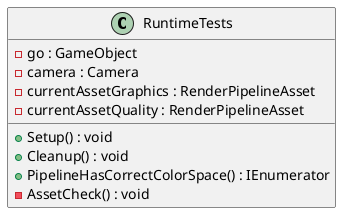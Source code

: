 @startuml
class RuntimeTests {
    - go : GameObject
    - camera : Camera
    - currentAssetGraphics : RenderPipelineAsset
    - currentAssetQuality : RenderPipelineAsset
    + Setup() : void
    + Cleanup() : void
    + PipelineHasCorrectColorSpace() : IEnumerator
    - AssetCheck() : void
}
@enduml
